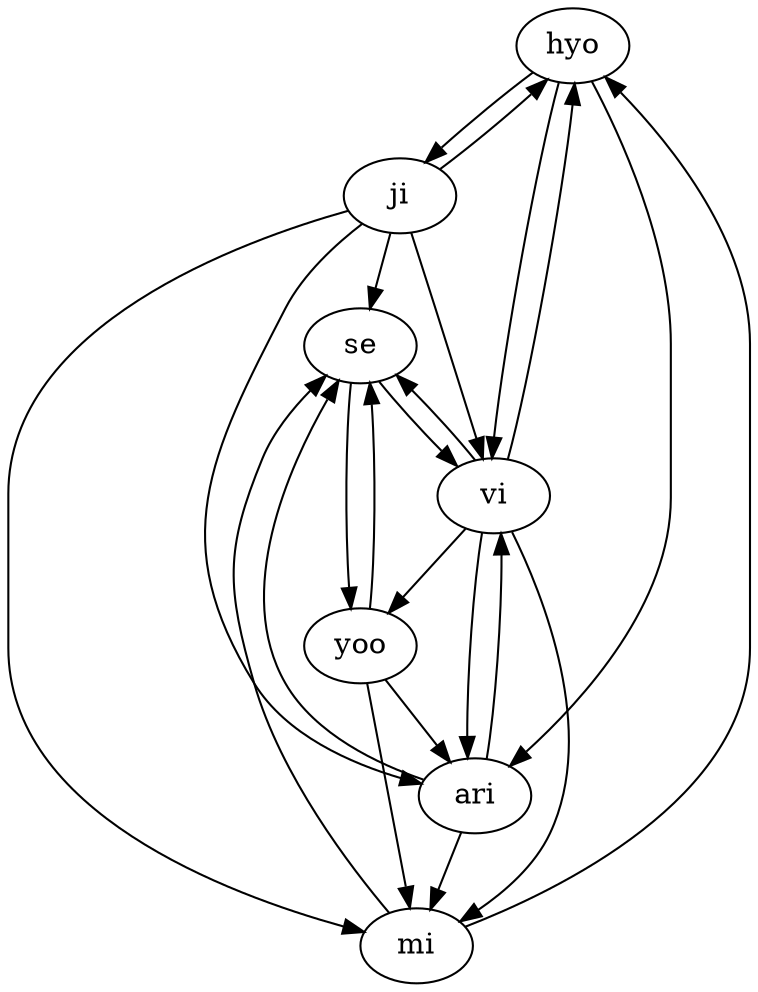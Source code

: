 digraph {
hyo->ji;
ji->hyo;
mi->hyo;
hyo->vi;
vi->hyo;
hyo->ari;
ji->mi;
ji->vi;
ji->se;
ji->ari;
yoo->mi;
vi->yoo;
yoo->se;
se->yoo;
yoo->ari;
vi->mi;
mi->se;
ari->mi;
vi->se;
se->vi;
vi->ari;
ari->vi;
ari->se;
}